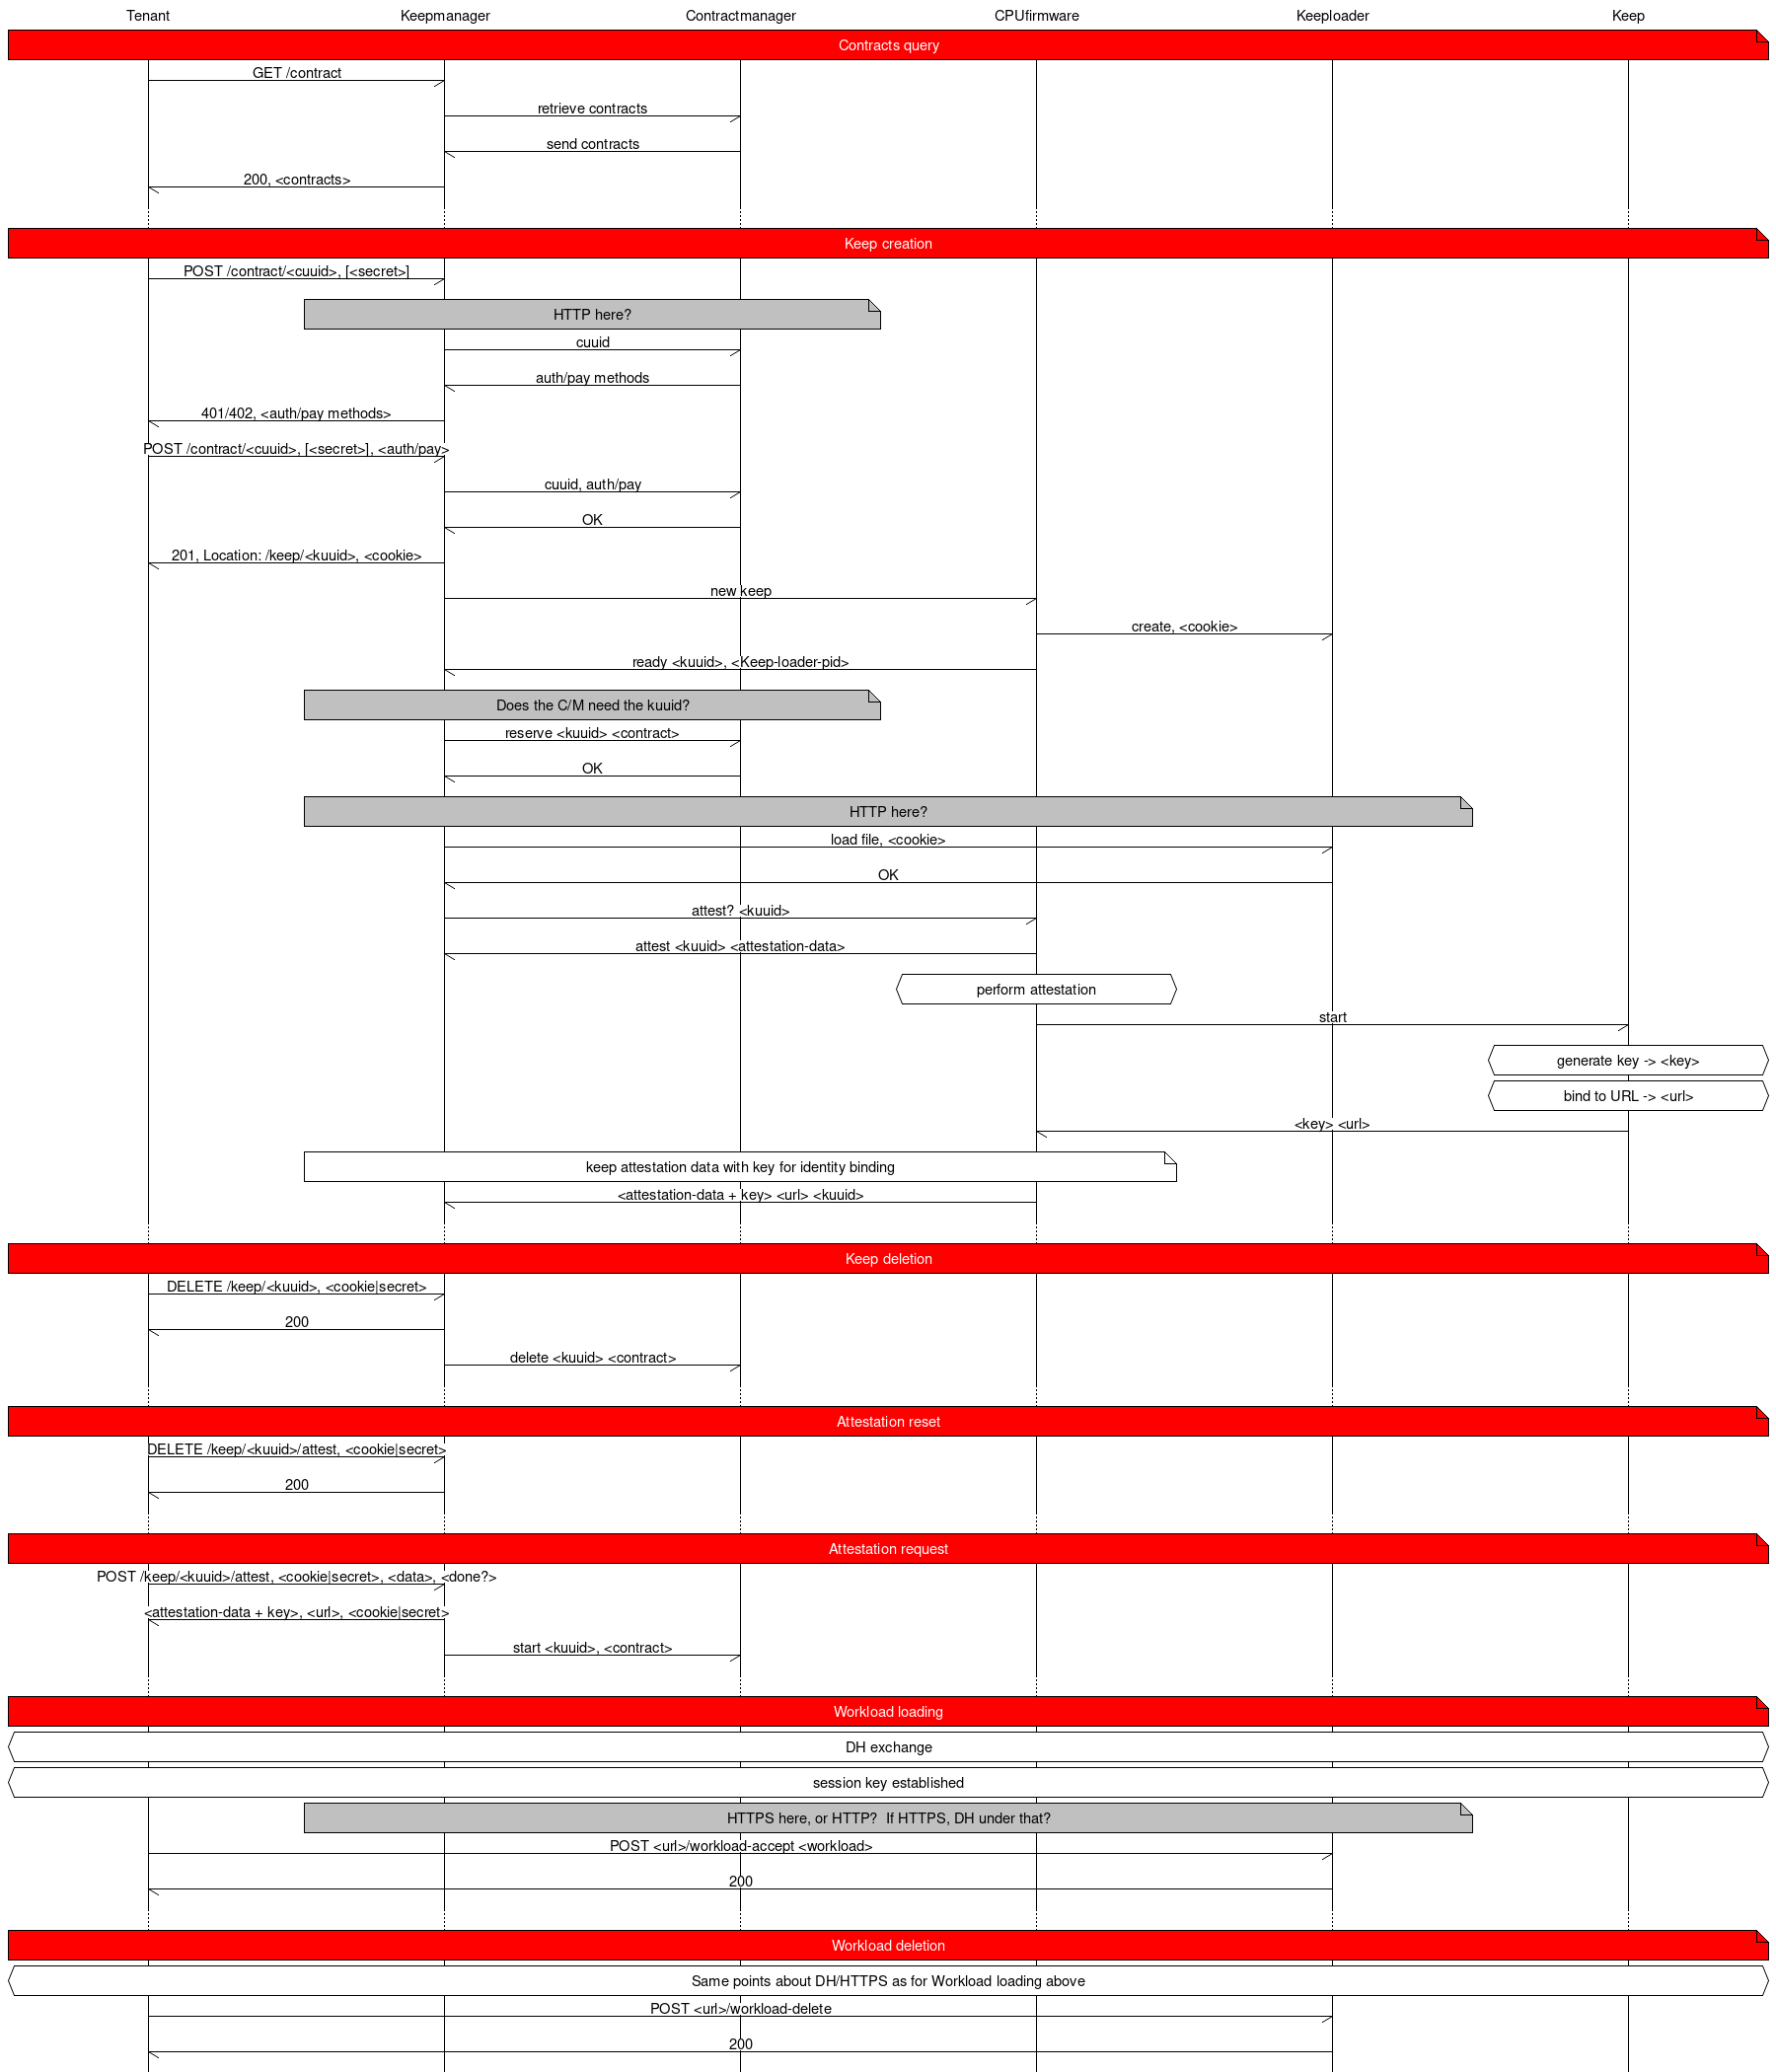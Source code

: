 #MSC for Enarx
msc {
  hscale="3";

  Tenant,Keepmanager,Contractmanager,CPUfirmware,Keeploader,Keep;

  Tenant note Keep [label="Contracts query", textbgcolour="red", textcolour="white"];
  Tenant -> Keepmanager [label="GET /contract"];
  Keepmanager -> Contractmanager [label="retrieve contracts"];
  Contractmanager -> Keepmanager [label="send contracts"];
  Keepmanager -> Tenant [label="200, <contracts>"];

  ...;

  Tenant note Keep [label="Keep creation", textbgcolour="red", textcolour="white"];
  Tenant -> Keepmanager [label="POST /contract/<cuuid>, [<secret>]"];
  Keepmanager note Contractmanager [label="HTTP here?", textbgcolour="silver"];
  Keepmanager -> Contractmanager [label="cuuid"];
  Contractmanager -> Keepmanager [label="auth/pay methods"];
  Keepmanager -> Tenant [label="401/402, <auth/pay methods>"];

  Tenant -> Keepmanager [label="POST /contract/<cuuid>, [<secret>], <auth/pay>"];
  Keepmanager -> Contractmanager [label="cuuid, auth/pay"];
  Contractmanager -> Keepmanager [label="OK"];
  Keepmanager -> Tenant [label="201, Location: /keep/<kuuid>, <cookie>"];
  Keepmanager -> CPUfirmware [label="new keep"];
  CPUfirmware -> Keeploader [label="create, <cookie>"];
  CPUfirmware -> Keepmanager [label="ready <kuuid>, <Keep-loader-pid>"];
  Keepmanager note Contractmanager [label="Does the C/M need the kuuid?", textbgcolour="silver"];
  Keepmanager -> Contractmanager [label="reserve <kuuid> <contract>"];
  Contractmanager -> Keepmanager [label="OK"];
  Keepmanager note Keeploader [label="HTTP here?", textbgcolour="silver"];
  Keepmanager -> Keeploader [label="load file, <cookie>"];
  Keeploader -> Keepmanager [label="OK"];
  Keepmanager -> CPUfirmware [label="attest? <kuuid>"];
  CPUfirmware -> Keepmanager [label="attest <kuuid> <attestation-data>"];
  CPUfirmware abox CPUfirmware [label="perform attestation"];
  CPUfirmware -> Keep [label="start"];
  Keep abox Keep [label="generate key -> <key>"];
  Keep abox Keep [label="bind to URL -> <url>"];
  Keep -> CPUfirmware [label="<key> <url>"];
  CPUfirmware note Keepmanager [label="keep attestation data with key for identity binding"];
  CPUfirmware -> Keepmanager [label="<attestation-data + key> <url> <kuuid>"];

...;

  Tenant note Keep [label="Keep deletion", textbgcolour="red", textcolour="white"];
  
  Tenant -> Keepmanager [label="DELETE /keep/<kuuid>, <cookie|secret>"];
  Keepmanager -> Tenant [label="200"];
  Keepmanager -> Contractmanager [label="delete <kuuid> <contract>"];

  ...;

  Tenant note Keep [label="Attestation reset", textbgcolour="red", textcolour="white"];

  Tenant -> Keepmanager [label="DELETE /keep/<kuuid>/attest, <cookie|secret>"];
  Keepmanager -> Tenant [label="200"];

  ...;

  Tenant note Keep [label="Attestation request", textbgcolour="red", textcolour="white"];
  Tenant -> Keepmanager [label="POST /keep/<kuuid>/attest, <cookie|secret>, <data>, <done?>"];
  Keepmanager -> Tenant [label="<attestation-data + key>, <url>, <cookie|secret>"];
  Keepmanager -> Contractmanager [label="start <kuuid>, <contract>"];

  ...;

  Tenant note Keep [label="Workload loading", textbgcolour="red", textcolour="white"];
  Tenant abox Keep [label="DH exchange"];
  Tenant abox Keep [label="session key established"];
  Keepmanager note Keeploader [label="HTTPS here, or HTTP?  If HTTPS, DH under that?", textbgcolour="silver"];
  Tenant -> Keeploader[label="POST <url>/workload-accept <workload>"];
  Keeploader -> Tenant[label="200"];

  ...;

  Tenant note Keep [label="Workload deletion", textbgcolour="red", textcolour="white"];
  Tenant abox Keep [label="Same points about DH/HTTPS as for Workload loading above"];
  Tenant -> Keeploader[label="POST <url>/workload-delete"];
  Keeploader -> Tenant[label="200"];

}